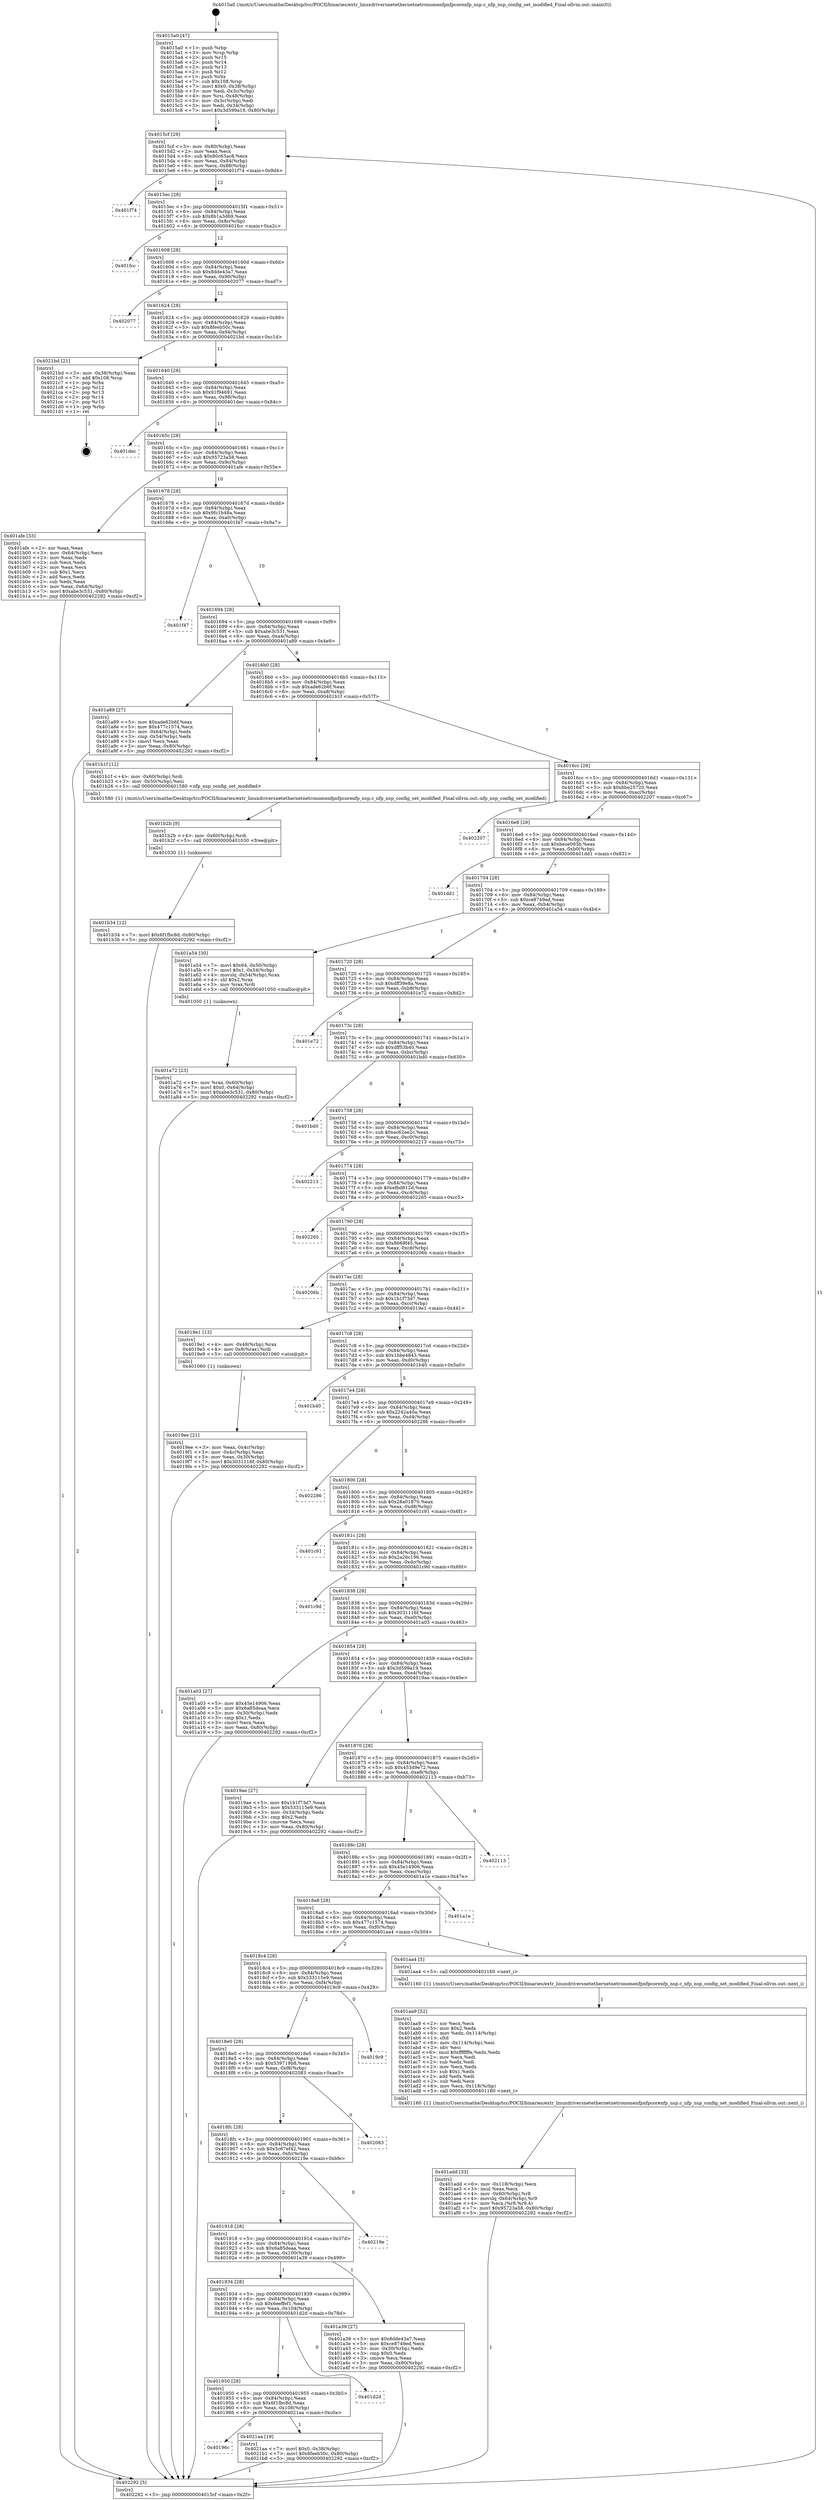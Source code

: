 digraph "0x4015a0" {
  label = "0x4015a0 (/mnt/c/Users/mathe/Desktop/tcc/POCII/binaries/extr_linuxdriversnetethernetnetronomenfpnfpcorenfp_nsp.c_nfp_nsp_config_set_modified_Final-ollvm.out::main(0))"
  labelloc = "t"
  node[shape=record]

  Entry [label="",width=0.3,height=0.3,shape=circle,fillcolor=black,style=filled]
  "0x4015cf" [label="{
     0x4015cf [29]\l
     | [instrs]\l
     &nbsp;&nbsp;0x4015cf \<+3\>: mov -0x80(%rbp),%eax\l
     &nbsp;&nbsp;0x4015d2 \<+2\>: mov %eax,%ecx\l
     &nbsp;&nbsp;0x4015d4 \<+6\>: sub $0x80c63ac8,%ecx\l
     &nbsp;&nbsp;0x4015da \<+6\>: mov %eax,-0x84(%rbp)\l
     &nbsp;&nbsp;0x4015e0 \<+6\>: mov %ecx,-0x88(%rbp)\l
     &nbsp;&nbsp;0x4015e6 \<+6\>: je 0000000000401f74 \<main+0x9d4\>\l
  }"]
  "0x401f74" [label="{
     0x401f74\l
  }", style=dashed]
  "0x4015ec" [label="{
     0x4015ec [28]\l
     | [instrs]\l
     &nbsp;&nbsp;0x4015ec \<+5\>: jmp 00000000004015f1 \<main+0x51\>\l
     &nbsp;&nbsp;0x4015f1 \<+6\>: mov -0x84(%rbp),%eax\l
     &nbsp;&nbsp;0x4015f7 \<+5\>: sub $0x8b1a3d69,%eax\l
     &nbsp;&nbsp;0x4015fc \<+6\>: mov %eax,-0x8c(%rbp)\l
     &nbsp;&nbsp;0x401602 \<+6\>: je 0000000000401fcc \<main+0xa2c\>\l
  }"]
  Exit [label="",width=0.3,height=0.3,shape=circle,fillcolor=black,style=filled,peripheries=2]
  "0x401fcc" [label="{
     0x401fcc\l
  }", style=dashed]
  "0x401608" [label="{
     0x401608 [28]\l
     | [instrs]\l
     &nbsp;&nbsp;0x401608 \<+5\>: jmp 000000000040160d \<main+0x6d\>\l
     &nbsp;&nbsp;0x40160d \<+6\>: mov -0x84(%rbp),%eax\l
     &nbsp;&nbsp;0x401613 \<+5\>: sub $0x8dde43a7,%eax\l
     &nbsp;&nbsp;0x401618 \<+6\>: mov %eax,-0x90(%rbp)\l
     &nbsp;&nbsp;0x40161e \<+6\>: je 0000000000402077 \<main+0xad7\>\l
  }"]
  "0x40196c" [label="{
     0x40196c\l
  }", style=dashed]
  "0x402077" [label="{
     0x402077\l
  }", style=dashed]
  "0x401624" [label="{
     0x401624 [28]\l
     | [instrs]\l
     &nbsp;&nbsp;0x401624 \<+5\>: jmp 0000000000401629 \<main+0x89\>\l
     &nbsp;&nbsp;0x401629 \<+6\>: mov -0x84(%rbp),%eax\l
     &nbsp;&nbsp;0x40162f \<+5\>: sub $0x8feeb50c,%eax\l
     &nbsp;&nbsp;0x401634 \<+6\>: mov %eax,-0x94(%rbp)\l
     &nbsp;&nbsp;0x40163a \<+6\>: je 00000000004021bd \<main+0xc1d\>\l
  }"]
  "0x4021aa" [label="{
     0x4021aa [19]\l
     | [instrs]\l
     &nbsp;&nbsp;0x4021aa \<+7\>: movl $0x0,-0x38(%rbp)\l
     &nbsp;&nbsp;0x4021b1 \<+7\>: movl $0x8feeb50c,-0x80(%rbp)\l
     &nbsp;&nbsp;0x4021b8 \<+5\>: jmp 0000000000402292 \<main+0xcf2\>\l
  }"]
  "0x4021bd" [label="{
     0x4021bd [21]\l
     | [instrs]\l
     &nbsp;&nbsp;0x4021bd \<+3\>: mov -0x38(%rbp),%eax\l
     &nbsp;&nbsp;0x4021c0 \<+7\>: add $0x108,%rsp\l
     &nbsp;&nbsp;0x4021c7 \<+1\>: pop %rbx\l
     &nbsp;&nbsp;0x4021c8 \<+2\>: pop %r12\l
     &nbsp;&nbsp;0x4021ca \<+2\>: pop %r13\l
     &nbsp;&nbsp;0x4021cc \<+2\>: pop %r14\l
     &nbsp;&nbsp;0x4021ce \<+2\>: pop %r15\l
     &nbsp;&nbsp;0x4021d0 \<+1\>: pop %rbp\l
     &nbsp;&nbsp;0x4021d1 \<+1\>: ret\l
  }"]
  "0x401640" [label="{
     0x401640 [28]\l
     | [instrs]\l
     &nbsp;&nbsp;0x401640 \<+5\>: jmp 0000000000401645 \<main+0xa5\>\l
     &nbsp;&nbsp;0x401645 \<+6\>: mov -0x84(%rbp),%eax\l
     &nbsp;&nbsp;0x40164b \<+5\>: sub $0x91f94691,%eax\l
     &nbsp;&nbsp;0x401650 \<+6\>: mov %eax,-0x98(%rbp)\l
     &nbsp;&nbsp;0x401656 \<+6\>: je 0000000000401dec \<main+0x84c\>\l
  }"]
  "0x401950" [label="{
     0x401950 [28]\l
     | [instrs]\l
     &nbsp;&nbsp;0x401950 \<+5\>: jmp 0000000000401955 \<main+0x3b5\>\l
     &nbsp;&nbsp;0x401955 \<+6\>: mov -0x84(%rbp),%eax\l
     &nbsp;&nbsp;0x40195b \<+5\>: sub $0x6f1fbc8d,%eax\l
     &nbsp;&nbsp;0x401960 \<+6\>: mov %eax,-0x108(%rbp)\l
     &nbsp;&nbsp;0x401966 \<+6\>: je 00000000004021aa \<main+0xc0a\>\l
  }"]
  "0x401dec" [label="{
     0x401dec\l
  }", style=dashed]
  "0x40165c" [label="{
     0x40165c [28]\l
     | [instrs]\l
     &nbsp;&nbsp;0x40165c \<+5\>: jmp 0000000000401661 \<main+0xc1\>\l
     &nbsp;&nbsp;0x401661 \<+6\>: mov -0x84(%rbp),%eax\l
     &nbsp;&nbsp;0x401667 \<+5\>: sub $0x95723a58,%eax\l
     &nbsp;&nbsp;0x40166c \<+6\>: mov %eax,-0x9c(%rbp)\l
     &nbsp;&nbsp;0x401672 \<+6\>: je 0000000000401afe \<main+0x55e\>\l
  }"]
  "0x401d2d" [label="{
     0x401d2d\l
  }", style=dashed]
  "0x401afe" [label="{
     0x401afe [33]\l
     | [instrs]\l
     &nbsp;&nbsp;0x401afe \<+2\>: xor %eax,%eax\l
     &nbsp;&nbsp;0x401b00 \<+3\>: mov -0x64(%rbp),%ecx\l
     &nbsp;&nbsp;0x401b03 \<+2\>: mov %eax,%edx\l
     &nbsp;&nbsp;0x401b05 \<+2\>: sub %ecx,%edx\l
     &nbsp;&nbsp;0x401b07 \<+2\>: mov %eax,%ecx\l
     &nbsp;&nbsp;0x401b09 \<+3\>: sub $0x1,%ecx\l
     &nbsp;&nbsp;0x401b0c \<+2\>: add %ecx,%edx\l
     &nbsp;&nbsp;0x401b0e \<+2\>: sub %edx,%eax\l
     &nbsp;&nbsp;0x401b10 \<+3\>: mov %eax,-0x64(%rbp)\l
     &nbsp;&nbsp;0x401b13 \<+7\>: movl $0xabe3c531,-0x80(%rbp)\l
     &nbsp;&nbsp;0x401b1a \<+5\>: jmp 0000000000402292 \<main+0xcf2\>\l
  }"]
  "0x401678" [label="{
     0x401678 [28]\l
     | [instrs]\l
     &nbsp;&nbsp;0x401678 \<+5\>: jmp 000000000040167d \<main+0xdd\>\l
     &nbsp;&nbsp;0x40167d \<+6\>: mov -0x84(%rbp),%eax\l
     &nbsp;&nbsp;0x401683 \<+5\>: sub $0x9fc1b48a,%eax\l
     &nbsp;&nbsp;0x401688 \<+6\>: mov %eax,-0xa0(%rbp)\l
     &nbsp;&nbsp;0x40168e \<+6\>: je 0000000000401f47 \<main+0x9a7\>\l
  }"]
  "0x401b34" [label="{
     0x401b34 [12]\l
     | [instrs]\l
     &nbsp;&nbsp;0x401b34 \<+7\>: movl $0x6f1fbc8d,-0x80(%rbp)\l
     &nbsp;&nbsp;0x401b3b \<+5\>: jmp 0000000000402292 \<main+0xcf2\>\l
  }"]
  "0x401f47" [label="{
     0x401f47\l
  }", style=dashed]
  "0x401694" [label="{
     0x401694 [28]\l
     | [instrs]\l
     &nbsp;&nbsp;0x401694 \<+5\>: jmp 0000000000401699 \<main+0xf9\>\l
     &nbsp;&nbsp;0x401699 \<+6\>: mov -0x84(%rbp),%eax\l
     &nbsp;&nbsp;0x40169f \<+5\>: sub $0xabe3c531,%eax\l
     &nbsp;&nbsp;0x4016a4 \<+6\>: mov %eax,-0xa4(%rbp)\l
     &nbsp;&nbsp;0x4016aa \<+6\>: je 0000000000401a89 \<main+0x4e9\>\l
  }"]
  "0x401b2b" [label="{
     0x401b2b [9]\l
     | [instrs]\l
     &nbsp;&nbsp;0x401b2b \<+4\>: mov -0x60(%rbp),%rdi\l
     &nbsp;&nbsp;0x401b2f \<+5\>: call 0000000000401030 \<free@plt\>\l
     | [calls]\l
     &nbsp;&nbsp;0x401030 \{1\} (unknown)\l
  }"]
  "0x401a89" [label="{
     0x401a89 [27]\l
     | [instrs]\l
     &nbsp;&nbsp;0x401a89 \<+5\>: mov $0xade62b6f,%eax\l
     &nbsp;&nbsp;0x401a8e \<+5\>: mov $0x477c1574,%ecx\l
     &nbsp;&nbsp;0x401a93 \<+3\>: mov -0x64(%rbp),%edx\l
     &nbsp;&nbsp;0x401a96 \<+3\>: cmp -0x54(%rbp),%edx\l
     &nbsp;&nbsp;0x401a99 \<+3\>: cmovl %ecx,%eax\l
     &nbsp;&nbsp;0x401a9c \<+3\>: mov %eax,-0x80(%rbp)\l
     &nbsp;&nbsp;0x401a9f \<+5\>: jmp 0000000000402292 \<main+0xcf2\>\l
  }"]
  "0x4016b0" [label="{
     0x4016b0 [28]\l
     | [instrs]\l
     &nbsp;&nbsp;0x4016b0 \<+5\>: jmp 00000000004016b5 \<main+0x115\>\l
     &nbsp;&nbsp;0x4016b5 \<+6\>: mov -0x84(%rbp),%eax\l
     &nbsp;&nbsp;0x4016bb \<+5\>: sub $0xade62b6f,%eax\l
     &nbsp;&nbsp;0x4016c0 \<+6\>: mov %eax,-0xa8(%rbp)\l
     &nbsp;&nbsp;0x4016c6 \<+6\>: je 0000000000401b1f \<main+0x57f\>\l
  }"]
  "0x401add" [label="{
     0x401add [33]\l
     | [instrs]\l
     &nbsp;&nbsp;0x401add \<+6\>: mov -0x118(%rbp),%ecx\l
     &nbsp;&nbsp;0x401ae3 \<+3\>: imul %eax,%ecx\l
     &nbsp;&nbsp;0x401ae6 \<+4\>: mov -0x60(%rbp),%r8\l
     &nbsp;&nbsp;0x401aea \<+4\>: movslq -0x64(%rbp),%r9\l
     &nbsp;&nbsp;0x401aee \<+4\>: mov %ecx,(%r8,%r9,4)\l
     &nbsp;&nbsp;0x401af2 \<+7\>: movl $0x95723a58,-0x80(%rbp)\l
     &nbsp;&nbsp;0x401af9 \<+5\>: jmp 0000000000402292 \<main+0xcf2\>\l
  }"]
  "0x401b1f" [label="{
     0x401b1f [12]\l
     | [instrs]\l
     &nbsp;&nbsp;0x401b1f \<+4\>: mov -0x60(%rbp),%rdi\l
     &nbsp;&nbsp;0x401b23 \<+3\>: mov -0x50(%rbp),%esi\l
     &nbsp;&nbsp;0x401b26 \<+5\>: call 0000000000401580 \<nfp_nsp_config_set_modified\>\l
     | [calls]\l
     &nbsp;&nbsp;0x401580 \{1\} (/mnt/c/Users/mathe/Desktop/tcc/POCII/binaries/extr_linuxdriversnetethernetnetronomenfpnfpcorenfp_nsp.c_nfp_nsp_config_set_modified_Final-ollvm.out::nfp_nsp_config_set_modified)\l
  }"]
  "0x4016cc" [label="{
     0x4016cc [28]\l
     | [instrs]\l
     &nbsp;&nbsp;0x4016cc \<+5\>: jmp 00000000004016d1 \<main+0x131\>\l
     &nbsp;&nbsp;0x4016d1 \<+6\>: mov -0x84(%rbp),%eax\l
     &nbsp;&nbsp;0x4016d7 \<+5\>: sub $0xbbe25720,%eax\l
     &nbsp;&nbsp;0x4016dc \<+6\>: mov %eax,-0xac(%rbp)\l
     &nbsp;&nbsp;0x4016e2 \<+6\>: je 0000000000402207 \<main+0xc67\>\l
  }"]
  "0x401aa9" [label="{
     0x401aa9 [52]\l
     | [instrs]\l
     &nbsp;&nbsp;0x401aa9 \<+2\>: xor %ecx,%ecx\l
     &nbsp;&nbsp;0x401aab \<+5\>: mov $0x2,%edx\l
     &nbsp;&nbsp;0x401ab0 \<+6\>: mov %edx,-0x114(%rbp)\l
     &nbsp;&nbsp;0x401ab6 \<+1\>: cltd\l
     &nbsp;&nbsp;0x401ab7 \<+6\>: mov -0x114(%rbp),%esi\l
     &nbsp;&nbsp;0x401abd \<+2\>: idiv %esi\l
     &nbsp;&nbsp;0x401abf \<+6\>: imul $0xfffffffe,%edx,%edx\l
     &nbsp;&nbsp;0x401ac5 \<+2\>: mov %ecx,%edi\l
     &nbsp;&nbsp;0x401ac7 \<+2\>: sub %edx,%edi\l
     &nbsp;&nbsp;0x401ac9 \<+2\>: mov %ecx,%edx\l
     &nbsp;&nbsp;0x401acb \<+3\>: sub $0x1,%edx\l
     &nbsp;&nbsp;0x401ace \<+2\>: add %edx,%edi\l
     &nbsp;&nbsp;0x401ad0 \<+2\>: sub %edi,%ecx\l
     &nbsp;&nbsp;0x401ad2 \<+6\>: mov %ecx,-0x118(%rbp)\l
     &nbsp;&nbsp;0x401ad8 \<+5\>: call 0000000000401160 \<next_i\>\l
     | [calls]\l
     &nbsp;&nbsp;0x401160 \{1\} (/mnt/c/Users/mathe/Desktop/tcc/POCII/binaries/extr_linuxdriversnetethernetnetronomenfpnfpcorenfp_nsp.c_nfp_nsp_config_set_modified_Final-ollvm.out::next_i)\l
  }"]
  "0x402207" [label="{
     0x402207\l
  }", style=dashed]
  "0x4016e8" [label="{
     0x4016e8 [28]\l
     | [instrs]\l
     &nbsp;&nbsp;0x4016e8 \<+5\>: jmp 00000000004016ed \<main+0x14d\>\l
     &nbsp;&nbsp;0x4016ed \<+6\>: mov -0x84(%rbp),%eax\l
     &nbsp;&nbsp;0x4016f3 \<+5\>: sub $0xbece093b,%eax\l
     &nbsp;&nbsp;0x4016f8 \<+6\>: mov %eax,-0xb0(%rbp)\l
     &nbsp;&nbsp;0x4016fe \<+6\>: je 0000000000401dd1 \<main+0x831\>\l
  }"]
  "0x401a72" [label="{
     0x401a72 [23]\l
     | [instrs]\l
     &nbsp;&nbsp;0x401a72 \<+4\>: mov %rax,-0x60(%rbp)\l
     &nbsp;&nbsp;0x401a76 \<+7\>: movl $0x0,-0x64(%rbp)\l
     &nbsp;&nbsp;0x401a7d \<+7\>: movl $0xabe3c531,-0x80(%rbp)\l
     &nbsp;&nbsp;0x401a84 \<+5\>: jmp 0000000000402292 \<main+0xcf2\>\l
  }"]
  "0x401dd1" [label="{
     0x401dd1\l
  }", style=dashed]
  "0x401704" [label="{
     0x401704 [28]\l
     | [instrs]\l
     &nbsp;&nbsp;0x401704 \<+5\>: jmp 0000000000401709 \<main+0x169\>\l
     &nbsp;&nbsp;0x401709 \<+6\>: mov -0x84(%rbp),%eax\l
     &nbsp;&nbsp;0x40170f \<+5\>: sub $0xce8749ed,%eax\l
     &nbsp;&nbsp;0x401714 \<+6\>: mov %eax,-0xb4(%rbp)\l
     &nbsp;&nbsp;0x40171a \<+6\>: je 0000000000401a54 \<main+0x4b4\>\l
  }"]
  "0x401934" [label="{
     0x401934 [28]\l
     | [instrs]\l
     &nbsp;&nbsp;0x401934 \<+5\>: jmp 0000000000401939 \<main+0x399\>\l
     &nbsp;&nbsp;0x401939 \<+6\>: mov -0x84(%rbp),%eax\l
     &nbsp;&nbsp;0x40193f \<+5\>: sub $0x6eeffef1,%eax\l
     &nbsp;&nbsp;0x401944 \<+6\>: mov %eax,-0x104(%rbp)\l
     &nbsp;&nbsp;0x40194a \<+6\>: je 0000000000401d2d \<main+0x78d\>\l
  }"]
  "0x401a54" [label="{
     0x401a54 [30]\l
     | [instrs]\l
     &nbsp;&nbsp;0x401a54 \<+7\>: movl $0x64,-0x50(%rbp)\l
     &nbsp;&nbsp;0x401a5b \<+7\>: movl $0x1,-0x54(%rbp)\l
     &nbsp;&nbsp;0x401a62 \<+4\>: movslq -0x54(%rbp),%rax\l
     &nbsp;&nbsp;0x401a66 \<+4\>: shl $0x2,%rax\l
     &nbsp;&nbsp;0x401a6a \<+3\>: mov %rax,%rdi\l
     &nbsp;&nbsp;0x401a6d \<+5\>: call 0000000000401050 \<malloc@plt\>\l
     | [calls]\l
     &nbsp;&nbsp;0x401050 \{1\} (unknown)\l
  }"]
  "0x401720" [label="{
     0x401720 [28]\l
     | [instrs]\l
     &nbsp;&nbsp;0x401720 \<+5\>: jmp 0000000000401725 \<main+0x185\>\l
     &nbsp;&nbsp;0x401725 \<+6\>: mov -0x84(%rbp),%eax\l
     &nbsp;&nbsp;0x40172b \<+5\>: sub $0xdff39e8a,%eax\l
     &nbsp;&nbsp;0x401730 \<+6\>: mov %eax,-0xb8(%rbp)\l
     &nbsp;&nbsp;0x401736 \<+6\>: je 0000000000401e72 \<main+0x8d2\>\l
  }"]
  "0x401a39" [label="{
     0x401a39 [27]\l
     | [instrs]\l
     &nbsp;&nbsp;0x401a39 \<+5\>: mov $0x8dde43a7,%eax\l
     &nbsp;&nbsp;0x401a3e \<+5\>: mov $0xce8749ed,%ecx\l
     &nbsp;&nbsp;0x401a43 \<+3\>: mov -0x30(%rbp),%edx\l
     &nbsp;&nbsp;0x401a46 \<+3\>: cmp $0x0,%edx\l
     &nbsp;&nbsp;0x401a49 \<+3\>: cmove %ecx,%eax\l
     &nbsp;&nbsp;0x401a4c \<+3\>: mov %eax,-0x80(%rbp)\l
     &nbsp;&nbsp;0x401a4f \<+5\>: jmp 0000000000402292 \<main+0xcf2\>\l
  }"]
  "0x401e72" [label="{
     0x401e72\l
  }", style=dashed]
  "0x40173c" [label="{
     0x40173c [28]\l
     | [instrs]\l
     &nbsp;&nbsp;0x40173c \<+5\>: jmp 0000000000401741 \<main+0x1a1\>\l
     &nbsp;&nbsp;0x401741 \<+6\>: mov -0x84(%rbp),%eax\l
     &nbsp;&nbsp;0x401747 \<+5\>: sub $0xdff53b40,%eax\l
     &nbsp;&nbsp;0x40174c \<+6\>: mov %eax,-0xbc(%rbp)\l
     &nbsp;&nbsp;0x401752 \<+6\>: je 0000000000401bd0 \<main+0x630\>\l
  }"]
  "0x401918" [label="{
     0x401918 [28]\l
     | [instrs]\l
     &nbsp;&nbsp;0x401918 \<+5\>: jmp 000000000040191d \<main+0x37d\>\l
     &nbsp;&nbsp;0x40191d \<+6\>: mov -0x84(%rbp),%eax\l
     &nbsp;&nbsp;0x401923 \<+5\>: sub $0x6a85deaa,%eax\l
     &nbsp;&nbsp;0x401928 \<+6\>: mov %eax,-0x100(%rbp)\l
     &nbsp;&nbsp;0x40192e \<+6\>: je 0000000000401a39 \<main+0x499\>\l
  }"]
  "0x401bd0" [label="{
     0x401bd0\l
  }", style=dashed]
  "0x401758" [label="{
     0x401758 [28]\l
     | [instrs]\l
     &nbsp;&nbsp;0x401758 \<+5\>: jmp 000000000040175d \<main+0x1bd\>\l
     &nbsp;&nbsp;0x40175d \<+6\>: mov -0x84(%rbp),%eax\l
     &nbsp;&nbsp;0x401763 \<+5\>: sub $0xec62ee2c,%eax\l
     &nbsp;&nbsp;0x401768 \<+6\>: mov %eax,-0xc0(%rbp)\l
     &nbsp;&nbsp;0x40176e \<+6\>: je 0000000000402213 \<main+0xc73\>\l
  }"]
  "0x40219e" [label="{
     0x40219e\l
  }", style=dashed]
  "0x402213" [label="{
     0x402213\l
  }", style=dashed]
  "0x401774" [label="{
     0x401774 [28]\l
     | [instrs]\l
     &nbsp;&nbsp;0x401774 \<+5\>: jmp 0000000000401779 \<main+0x1d9\>\l
     &nbsp;&nbsp;0x401779 \<+6\>: mov -0x84(%rbp),%eax\l
     &nbsp;&nbsp;0x40177f \<+5\>: sub $0xefbd812d,%eax\l
     &nbsp;&nbsp;0x401784 \<+6\>: mov %eax,-0xc4(%rbp)\l
     &nbsp;&nbsp;0x40178a \<+6\>: je 0000000000402265 \<main+0xcc5\>\l
  }"]
  "0x4018fc" [label="{
     0x4018fc [28]\l
     | [instrs]\l
     &nbsp;&nbsp;0x4018fc \<+5\>: jmp 0000000000401901 \<main+0x361\>\l
     &nbsp;&nbsp;0x401901 \<+6\>: mov -0x84(%rbp),%eax\l
     &nbsp;&nbsp;0x401907 \<+5\>: sub $0x5c67ef42,%eax\l
     &nbsp;&nbsp;0x40190c \<+6\>: mov %eax,-0xfc(%rbp)\l
     &nbsp;&nbsp;0x401912 \<+6\>: je 000000000040219e \<main+0xbfe\>\l
  }"]
  "0x402265" [label="{
     0x402265\l
  }", style=dashed]
  "0x401790" [label="{
     0x401790 [28]\l
     | [instrs]\l
     &nbsp;&nbsp;0x401790 \<+5\>: jmp 0000000000401795 \<main+0x1f5\>\l
     &nbsp;&nbsp;0x401795 \<+6\>: mov -0x84(%rbp),%eax\l
     &nbsp;&nbsp;0x40179b \<+5\>: sub $0x8669f45,%eax\l
     &nbsp;&nbsp;0x4017a0 \<+6\>: mov %eax,-0xc8(%rbp)\l
     &nbsp;&nbsp;0x4017a6 \<+6\>: je 000000000040206b \<main+0xacb\>\l
  }"]
  "0x402083" [label="{
     0x402083\l
  }", style=dashed]
  "0x40206b" [label="{
     0x40206b\l
  }", style=dashed]
  "0x4017ac" [label="{
     0x4017ac [28]\l
     | [instrs]\l
     &nbsp;&nbsp;0x4017ac \<+5\>: jmp 00000000004017b1 \<main+0x211\>\l
     &nbsp;&nbsp;0x4017b1 \<+6\>: mov -0x84(%rbp),%eax\l
     &nbsp;&nbsp;0x4017b7 \<+5\>: sub $0x1b1f73d7,%eax\l
     &nbsp;&nbsp;0x4017bc \<+6\>: mov %eax,-0xcc(%rbp)\l
     &nbsp;&nbsp;0x4017c2 \<+6\>: je 00000000004019e1 \<main+0x441\>\l
  }"]
  "0x4018e0" [label="{
     0x4018e0 [28]\l
     | [instrs]\l
     &nbsp;&nbsp;0x4018e0 \<+5\>: jmp 00000000004018e5 \<main+0x345\>\l
     &nbsp;&nbsp;0x4018e5 \<+6\>: mov -0x84(%rbp),%eax\l
     &nbsp;&nbsp;0x4018eb \<+5\>: sub $0x539719b8,%eax\l
     &nbsp;&nbsp;0x4018f0 \<+6\>: mov %eax,-0xf8(%rbp)\l
     &nbsp;&nbsp;0x4018f6 \<+6\>: je 0000000000402083 \<main+0xae3\>\l
  }"]
  "0x4019e1" [label="{
     0x4019e1 [13]\l
     | [instrs]\l
     &nbsp;&nbsp;0x4019e1 \<+4\>: mov -0x48(%rbp),%rax\l
     &nbsp;&nbsp;0x4019e5 \<+4\>: mov 0x8(%rax),%rdi\l
     &nbsp;&nbsp;0x4019e9 \<+5\>: call 0000000000401060 \<atoi@plt\>\l
     | [calls]\l
     &nbsp;&nbsp;0x401060 \{1\} (unknown)\l
  }"]
  "0x4017c8" [label="{
     0x4017c8 [28]\l
     | [instrs]\l
     &nbsp;&nbsp;0x4017c8 \<+5\>: jmp 00000000004017cd \<main+0x22d\>\l
     &nbsp;&nbsp;0x4017cd \<+6\>: mov -0x84(%rbp),%eax\l
     &nbsp;&nbsp;0x4017d3 \<+5\>: sub $0x1bbe4843,%eax\l
     &nbsp;&nbsp;0x4017d8 \<+6\>: mov %eax,-0xd0(%rbp)\l
     &nbsp;&nbsp;0x4017de \<+6\>: je 0000000000401b40 \<main+0x5a0\>\l
  }"]
  "0x4019c9" [label="{
     0x4019c9\l
  }", style=dashed]
  "0x401b40" [label="{
     0x401b40\l
  }", style=dashed]
  "0x4017e4" [label="{
     0x4017e4 [28]\l
     | [instrs]\l
     &nbsp;&nbsp;0x4017e4 \<+5\>: jmp 00000000004017e9 \<main+0x249\>\l
     &nbsp;&nbsp;0x4017e9 \<+6\>: mov -0x84(%rbp),%eax\l
     &nbsp;&nbsp;0x4017ef \<+5\>: sub $0x2242a40a,%eax\l
     &nbsp;&nbsp;0x4017f4 \<+6\>: mov %eax,-0xd4(%rbp)\l
     &nbsp;&nbsp;0x4017fa \<+6\>: je 0000000000402286 \<main+0xce6\>\l
  }"]
  "0x4018c4" [label="{
     0x4018c4 [28]\l
     | [instrs]\l
     &nbsp;&nbsp;0x4018c4 \<+5\>: jmp 00000000004018c9 \<main+0x329\>\l
     &nbsp;&nbsp;0x4018c9 \<+6\>: mov -0x84(%rbp),%eax\l
     &nbsp;&nbsp;0x4018cf \<+5\>: sub $0x533115e9,%eax\l
     &nbsp;&nbsp;0x4018d4 \<+6\>: mov %eax,-0xf4(%rbp)\l
     &nbsp;&nbsp;0x4018da \<+6\>: je 00000000004019c9 \<main+0x429\>\l
  }"]
  "0x402286" [label="{
     0x402286\l
  }", style=dashed]
  "0x401800" [label="{
     0x401800 [28]\l
     | [instrs]\l
     &nbsp;&nbsp;0x401800 \<+5\>: jmp 0000000000401805 \<main+0x265\>\l
     &nbsp;&nbsp;0x401805 \<+6\>: mov -0x84(%rbp),%eax\l
     &nbsp;&nbsp;0x40180b \<+5\>: sub $0x28a01870,%eax\l
     &nbsp;&nbsp;0x401810 \<+6\>: mov %eax,-0xd8(%rbp)\l
     &nbsp;&nbsp;0x401816 \<+6\>: je 0000000000401c91 \<main+0x6f1\>\l
  }"]
  "0x401aa4" [label="{
     0x401aa4 [5]\l
     | [instrs]\l
     &nbsp;&nbsp;0x401aa4 \<+5\>: call 0000000000401160 \<next_i\>\l
     | [calls]\l
     &nbsp;&nbsp;0x401160 \{1\} (/mnt/c/Users/mathe/Desktop/tcc/POCII/binaries/extr_linuxdriversnetethernetnetronomenfpnfpcorenfp_nsp.c_nfp_nsp_config_set_modified_Final-ollvm.out::next_i)\l
  }"]
  "0x401c91" [label="{
     0x401c91\l
  }", style=dashed]
  "0x40181c" [label="{
     0x40181c [28]\l
     | [instrs]\l
     &nbsp;&nbsp;0x40181c \<+5\>: jmp 0000000000401821 \<main+0x281\>\l
     &nbsp;&nbsp;0x401821 \<+6\>: mov -0x84(%rbp),%eax\l
     &nbsp;&nbsp;0x401827 \<+5\>: sub $0x2a26c196,%eax\l
     &nbsp;&nbsp;0x40182c \<+6\>: mov %eax,-0xdc(%rbp)\l
     &nbsp;&nbsp;0x401832 \<+6\>: je 0000000000401c9d \<main+0x6fd\>\l
  }"]
  "0x4018a8" [label="{
     0x4018a8 [28]\l
     | [instrs]\l
     &nbsp;&nbsp;0x4018a8 \<+5\>: jmp 00000000004018ad \<main+0x30d\>\l
     &nbsp;&nbsp;0x4018ad \<+6\>: mov -0x84(%rbp),%eax\l
     &nbsp;&nbsp;0x4018b3 \<+5\>: sub $0x477c1574,%eax\l
     &nbsp;&nbsp;0x4018b8 \<+6\>: mov %eax,-0xf0(%rbp)\l
     &nbsp;&nbsp;0x4018be \<+6\>: je 0000000000401aa4 \<main+0x504\>\l
  }"]
  "0x401c9d" [label="{
     0x401c9d\l
  }", style=dashed]
  "0x401838" [label="{
     0x401838 [28]\l
     | [instrs]\l
     &nbsp;&nbsp;0x401838 \<+5\>: jmp 000000000040183d \<main+0x29d\>\l
     &nbsp;&nbsp;0x40183d \<+6\>: mov -0x84(%rbp),%eax\l
     &nbsp;&nbsp;0x401843 \<+5\>: sub $0x3031116f,%eax\l
     &nbsp;&nbsp;0x401848 \<+6\>: mov %eax,-0xe0(%rbp)\l
     &nbsp;&nbsp;0x40184e \<+6\>: je 0000000000401a03 \<main+0x463\>\l
  }"]
  "0x401a1e" [label="{
     0x401a1e\l
  }", style=dashed]
  "0x401a03" [label="{
     0x401a03 [27]\l
     | [instrs]\l
     &nbsp;&nbsp;0x401a03 \<+5\>: mov $0x45e14906,%eax\l
     &nbsp;&nbsp;0x401a08 \<+5\>: mov $0x6a85deaa,%ecx\l
     &nbsp;&nbsp;0x401a0d \<+3\>: mov -0x30(%rbp),%edx\l
     &nbsp;&nbsp;0x401a10 \<+3\>: cmp $0x1,%edx\l
     &nbsp;&nbsp;0x401a13 \<+3\>: cmovl %ecx,%eax\l
     &nbsp;&nbsp;0x401a16 \<+3\>: mov %eax,-0x80(%rbp)\l
     &nbsp;&nbsp;0x401a19 \<+5\>: jmp 0000000000402292 \<main+0xcf2\>\l
  }"]
  "0x401854" [label="{
     0x401854 [28]\l
     | [instrs]\l
     &nbsp;&nbsp;0x401854 \<+5\>: jmp 0000000000401859 \<main+0x2b9\>\l
     &nbsp;&nbsp;0x401859 \<+6\>: mov -0x84(%rbp),%eax\l
     &nbsp;&nbsp;0x40185f \<+5\>: sub $0x3d599a19,%eax\l
     &nbsp;&nbsp;0x401864 \<+6\>: mov %eax,-0xe4(%rbp)\l
     &nbsp;&nbsp;0x40186a \<+6\>: je 00000000004019ae \<main+0x40e\>\l
  }"]
  "0x40188c" [label="{
     0x40188c [28]\l
     | [instrs]\l
     &nbsp;&nbsp;0x40188c \<+5\>: jmp 0000000000401891 \<main+0x2f1\>\l
     &nbsp;&nbsp;0x401891 \<+6\>: mov -0x84(%rbp),%eax\l
     &nbsp;&nbsp;0x401897 \<+5\>: sub $0x45e14906,%eax\l
     &nbsp;&nbsp;0x40189c \<+6\>: mov %eax,-0xec(%rbp)\l
     &nbsp;&nbsp;0x4018a2 \<+6\>: je 0000000000401a1e \<main+0x47e\>\l
  }"]
  "0x4019ae" [label="{
     0x4019ae [27]\l
     | [instrs]\l
     &nbsp;&nbsp;0x4019ae \<+5\>: mov $0x1b1f73d7,%eax\l
     &nbsp;&nbsp;0x4019b3 \<+5\>: mov $0x533115e9,%ecx\l
     &nbsp;&nbsp;0x4019b8 \<+3\>: mov -0x34(%rbp),%edx\l
     &nbsp;&nbsp;0x4019bb \<+3\>: cmp $0x2,%edx\l
     &nbsp;&nbsp;0x4019be \<+3\>: cmovne %ecx,%eax\l
     &nbsp;&nbsp;0x4019c1 \<+3\>: mov %eax,-0x80(%rbp)\l
     &nbsp;&nbsp;0x4019c4 \<+5\>: jmp 0000000000402292 \<main+0xcf2\>\l
  }"]
  "0x401870" [label="{
     0x401870 [28]\l
     | [instrs]\l
     &nbsp;&nbsp;0x401870 \<+5\>: jmp 0000000000401875 \<main+0x2d5\>\l
     &nbsp;&nbsp;0x401875 \<+6\>: mov -0x84(%rbp),%eax\l
     &nbsp;&nbsp;0x40187b \<+5\>: sub $0x453d9e72,%eax\l
     &nbsp;&nbsp;0x401880 \<+6\>: mov %eax,-0xe8(%rbp)\l
     &nbsp;&nbsp;0x401886 \<+6\>: je 0000000000402113 \<main+0xb73\>\l
  }"]
  "0x402292" [label="{
     0x402292 [5]\l
     | [instrs]\l
     &nbsp;&nbsp;0x402292 \<+5\>: jmp 00000000004015cf \<main+0x2f\>\l
  }"]
  "0x4015a0" [label="{
     0x4015a0 [47]\l
     | [instrs]\l
     &nbsp;&nbsp;0x4015a0 \<+1\>: push %rbp\l
     &nbsp;&nbsp;0x4015a1 \<+3\>: mov %rsp,%rbp\l
     &nbsp;&nbsp;0x4015a4 \<+2\>: push %r15\l
     &nbsp;&nbsp;0x4015a6 \<+2\>: push %r14\l
     &nbsp;&nbsp;0x4015a8 \<+2\>: push %r13\l
     &nbsp;&nbsp;0x4015aa \<+2\>: push %r12\l
     &nbsp;&nbsp;0x4015ac \<+1\>: push %rbx\l
     &nbsp;&nbsp;0x4015ad \<+7\>: sub $0x108,%rsp\l
     &nbsp;&nbsp;0x4015b4 \<+7\>: movl $0x0,-0x38(%rbp)\l
     &nbsp;&nbsp;0x4015bb \<+3\>: mov %edi,-0x3c(%rbp)\l
     &nbsp;&nbsp;0x4015be \<+4\>: mov %rsi,-0x48(%rbp)\l
     &nbsp;&nbsp;0x4015c2 \<+3\>: mov -0x3c(%rbp),%edi\l
     &nbsp;&nbsp;0x4015c5 \<+3\>: mov %edi,-0x34(%rbp)\l
     &nbsp;&nbsp;0x4015c8 \<+7\>: movl $0x3d599a19,-0x80(%rbp)\l
  }"]
  "0x4019ee" [label="{
     0x4019ee [21]\l
     | [instrs]\l
     &nbsp;&nbsp;0x4019ee \<+3\>: mov %eax,-0x4c(%rbp)\l
     &nbsp;&nbsp;0x4019f1 \<+3\>: mov -0x4c(%rbp),%eax\l
     &nbsp;&nbsp;0x4019f4 \<+3\>: mov %eax,-0x30(%rbp)\l
     &nbsp;&nbsp;0x4019f7 \<+7\>: movl $0x3031116f,-0x80(%rbp)\l
     &nbsp;&nbsp;0x4019fe \<+5\>: jmp 0000000000402292 \<main+0xcf2\>\l
  }"]
  "0x402113" [label="{
     0x402113\l
  }", style=dashed]
  Entry -> "0x4015a0" [label=" 1"]
  "0x4015cf" -> "0x401f74" [label=" 0"]
  "0x4015cf" -> "0x4015ec" [label=" 12"]
  "0x4021bd" -> Exit [label=" 1"]
  "0x4015ec" -> "0x401fcc" [label=" 0"]
  "0x4015ec" -> "0x401608" [label=" 12"]
  "0x4021aa" -> "0x402292" [label=" 1"]
  "0x401608" -> "0x402077" [label=" 0"]
  "0x401608" -> "0x401624" [label=" 12"]
  "0x401950" -> "0x40196c" [label=" 0"]
  "0x401624" -> "0x4021bd" [label=" 1"]
  "0x401624" -> "0x401640" [label=" 11"]
  "0x401950" -> "0x4021aa" [label=" 1"]
  "0x401640" -> "0x401dec" [label=" 0"]
  "0x401640" -> "0x40165c" [label=" 11"]
  "0x401934" -> "0x401950" [label=" 1"]
  "0x40165c" -> "0x401afe" [label=" 1"]
  "0x40165c" -> "0x401678" [label=" 10"]
  "0x401934" -> "0x401d2d" [label=" 0"]
  "0x401678" -> "0x401f47" [label=" 0"]
  "0x401678" -> "0x401694" [label=" 10"]
  "0x401b34" -> "0x402292" [label=" 1"]
  "0x401694" -> "0x401a89" [label=" 2"]
  "0x401694" -> "0x4016b0" [label=" 8"]
  "0x401b2b" -> "0x401b34" [label=" 1"]
  "0x4016b0" -> "0x401b1f" [label=" 1"]
  "0x4016b0" -> "0x4016cc" [label=" 7"]
  "0x401b1f" -> "0x401b2b" [label=" 1"]
  "0x4016cc" -> "0x402207" [label=" 0"]
  "0x4016cc" -> "0x4016e8" [label=" 7"]
  "0x401afe" -> "0x402292" [label=" 1"]
  "0x4016e8" -> "0x401dd1" [label=" 0"]
  "0x4016e8" -> "0x401704" [label=" 7"]
  "0x401add" -> "0x402292" [label=" 1"]
  "0x401704" -> "0x401a54" [label=" 1"]
  "0x401704" -> "0x401720" [label=" 6"]
  "0x401aa9" -> "0x401add" [label=" 1"]
  "0x401720" -> "0x401e72" [label=" 0"]
  "0x401720" -> "0x40173c" [label=" 6"]
  "0x401aa4" -> "0x401aa9" [label=" 1"]
  "0x40173c" -> "0x401bd0" [label=" 0"]
  "0x40173c" -> "0x401758" [label=" 6"]
  "0x401a72" -> "0x402292" [label=" 1"]
  "0x401758" -> "0x402213" [label=" 0"]
  "0x401758" -> "0x401774" [label=" 6"]
  "0x401a54" -> "0x401a72" [label=" 1"]
  "0x401774" -> "0x402265" [label=" 0"]
  "0x401774" -> "0x401790" [label=" 6"]
  "0x401918" -> "0x401934" [label=" 1"]
  "0x401790" -> "0x40206b" [label=" 0"]
  "0x401790" -> "0x4017ac" [label=" 6"]
  "0x401918" -> "0x401a39" [label=" 1"]
  "0x4017ac" -> "0x4019e1" [label=" 1"]
  "0x4017ac" -> "0x4017c8" [label=" 5"]
  "0x4018fc" -> "0x401918" [label=" 2"]
  "0x4017c8" -> "0x401b40" [label=" 0"]
  "0x4017c8" -> "0x4017e4" [label=" 5"]
  "0x4018fc" -> "0x40219e" [label=" 0"]
  "0x4017e4" -> "0x402286" [label=" 0"]
  "0x4017e4" -> "0x401800" [label=" 5"]
  "0x4018e0" -> "0x4018fc" [label=" 2"]
  "0x401800" -> "0x401c91" [label=" 0"]
  "0x401800" -> "0x40181c" [label=" 5"]
  "0x4018e0" -> "0x402083" [label=" 0"]
  "0x40181c" -> "0x401c9d" [label=" 0"]
  "0x40181c" -> "0x401838" [label=" 5"]
  "0x4018c4" -> "0x4018e0" [label=" 2"]
  "0x401838" -> "0x401a03" [label=" 1"]
  "0x401838" -> "0x401854" [label=" 4"]
  "0x4018c4" -> "0x4019c9" [label=" 0"]
  "0x401854" -> "0x4019ae" [label=" 1"]
  "0x401854" -> "0x401870" [label=" 3"]
  "0x4019ae" -> "0x402292" [label=" 1"]
  "0x4015a0" -> "0x4015cf" [label=" 1"]
  "0x402292" -> "0x4015cf" [label=" 11"]
  "0x4019e1" -> "0x4019ee" [label=" 1"]
  "0x4019ee" -> "0x402292" [label=" 1"]
  "0x401a03" -> "0x402292" [label=" 1"]
  "0x4018a8" -> "0x4018c4" [label=" 2"]
  "0x401870" -> "0x402113" [label=" 0"]
  "0x401870" -> "0x40188c" [label=" 3"]
  "0x401a39" -> "0x402292" [label=" 1"]
  "0x40188c" -> "0x401a1e" [label=" 0"]
  "0x40188c" -> "0x4018a8" [label=" 3"]
  "0x401a89" -> "0x402292" [label=" 2"]
  "0x4018a8" -> "0x401aa4" [label=" 1"]
}
